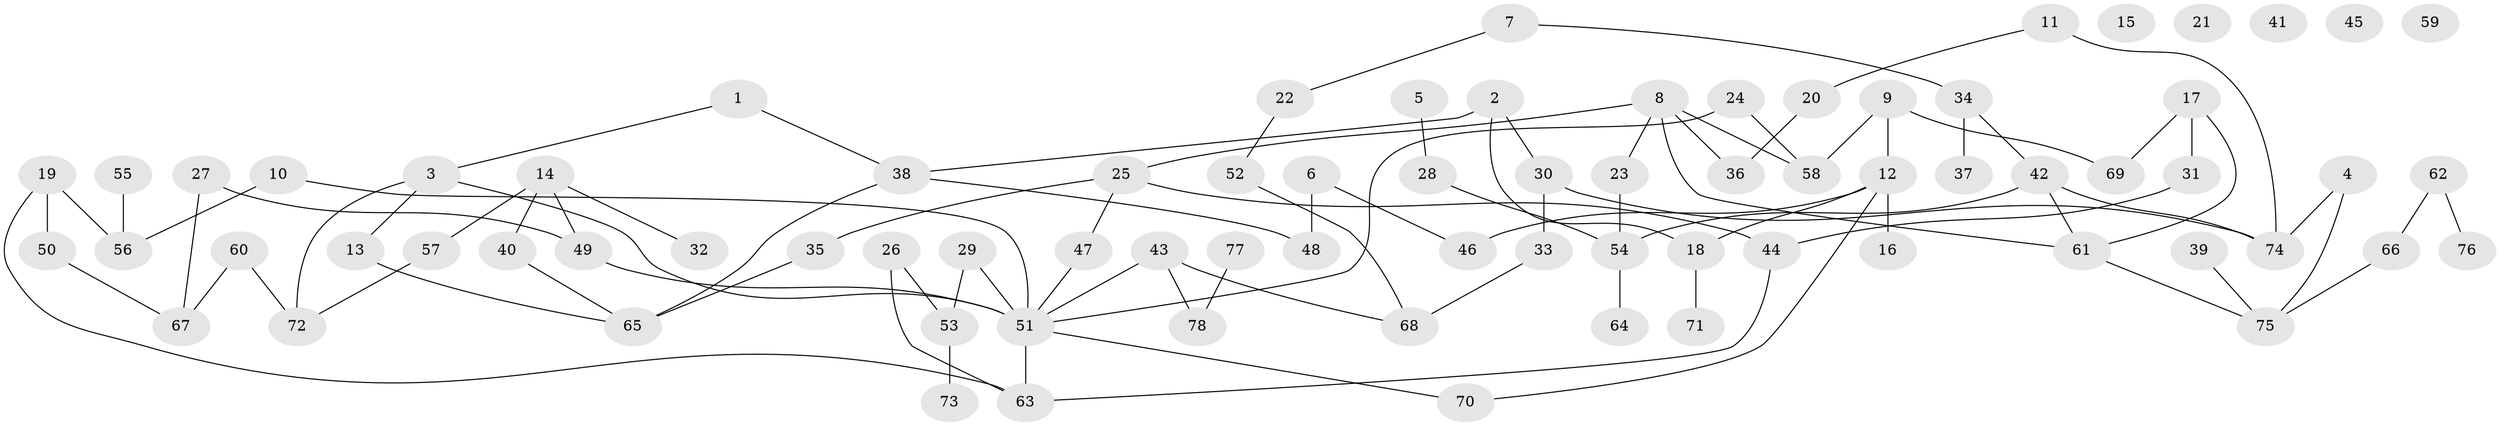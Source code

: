 // Generated by graph-tools (version 1.1) at 2025/49/03/09/25 03:49:06]
// undirected, 78 vertices, 93 edges
graph export_dot {
graph [start="1"]
  node [color=gray90,style=filled];
  1;
  2;
  3;
  4;
  5;
  6;
  7;
  8;
  9;
  10;
  11;
  12;
  13;
  14;
  15;
  16;
  17;
  18;
  19;
  20;
  21;
  22;
  23;
  24;
  25;
  26;
  27;
  28;
  29;
  30;
  31;
  32;
  33;
  34;
  35;
  36;
  37;
  38;
  39;
  40;
  41;
  42;
  43;
  44;
  45;
  46;
  47;
  48;
  49;
  50;
  51;
  52;
  53;
  54;
  55;
  56;
  57;
  58;
  59;
  60;
  61;
  62;
  63;
  64;
  65;
  66;
  67;
  68;
  69;
  70;
  71;
  72;
  73;
  74;
  75;
  76;
  77;
  78;
  1 -- 3;
  1 -- 38;
  2 -- 18;
  2 -- 30;
  2 -- 38;
  3 -- 13;
  3 -- 51;
  3 -- 72;
  4 -- 74;
  4 -- 75;
  5 -- 28;
  6 -- 46;
  6 -- 48;
  7 -- 22;
  7 -- 34;
  8 -- 23;
  8 -- 25;
  8 -- 36;
  8 -- 58;
  8 -- 61;
  9 -- 12;
  9 -- 58;
  9 -- 69;
  10 -- 51;
  10 -- 56;
  11 -- 20;
  11 -- 74;
  12 -- 16;
  12 -- 18;
  12 -- 46;
  12 -- 70;
  13 -- 65;
  14 -- 32;
  14 -- 40;
  14 -- 49;
  14 -- 57;
  17 -- 31;
  17 -- 61;
  17 -- 69;
  18 -- 71;
  19 -- 50;
  19 -- 56;
  19 -- 63;
  20 -- 36;
  22 -- 52;
  23 -- 54;
  24 -- 51;
  24 -- 58;
  25 -- 35;
  25 -- 44;
  25 -- 47;
  26 -- 53;
  26 -- 63;
  27 -- 49;
  27 -- 67;
  28 -- 54;
  29 -- 51;
  29 -- 53;
  30 -- 33;
  30 -- 74;
  31 -- 44;
  33 -- 68;
  34 -- 37;
  34 -- 42;
  35 -- 65;
  38 -- 48;
  38 -- 65;
  39 -- 75;
  40 -- 65;
  42 -- 54;
  42 -- 61;
  42 -- 74;
  43 -- 51;
  43 -- 68;
  43 -- 78;
  44 -- 63;
  47 -- 51;
  49 -- 51;
  50 -- 67;
  51 -- 63;
  51 -- 70;
  52 -- 68;
  53 -- 73;
  54 -- 64;
  55 -- 56;
  57 -- 72;
  60 -- 67;
  60 -- 72;
  61 -- 75;
  62 -- 66;
  62 -- 76;
  66 -- 75;
  77 -- 78;
}
